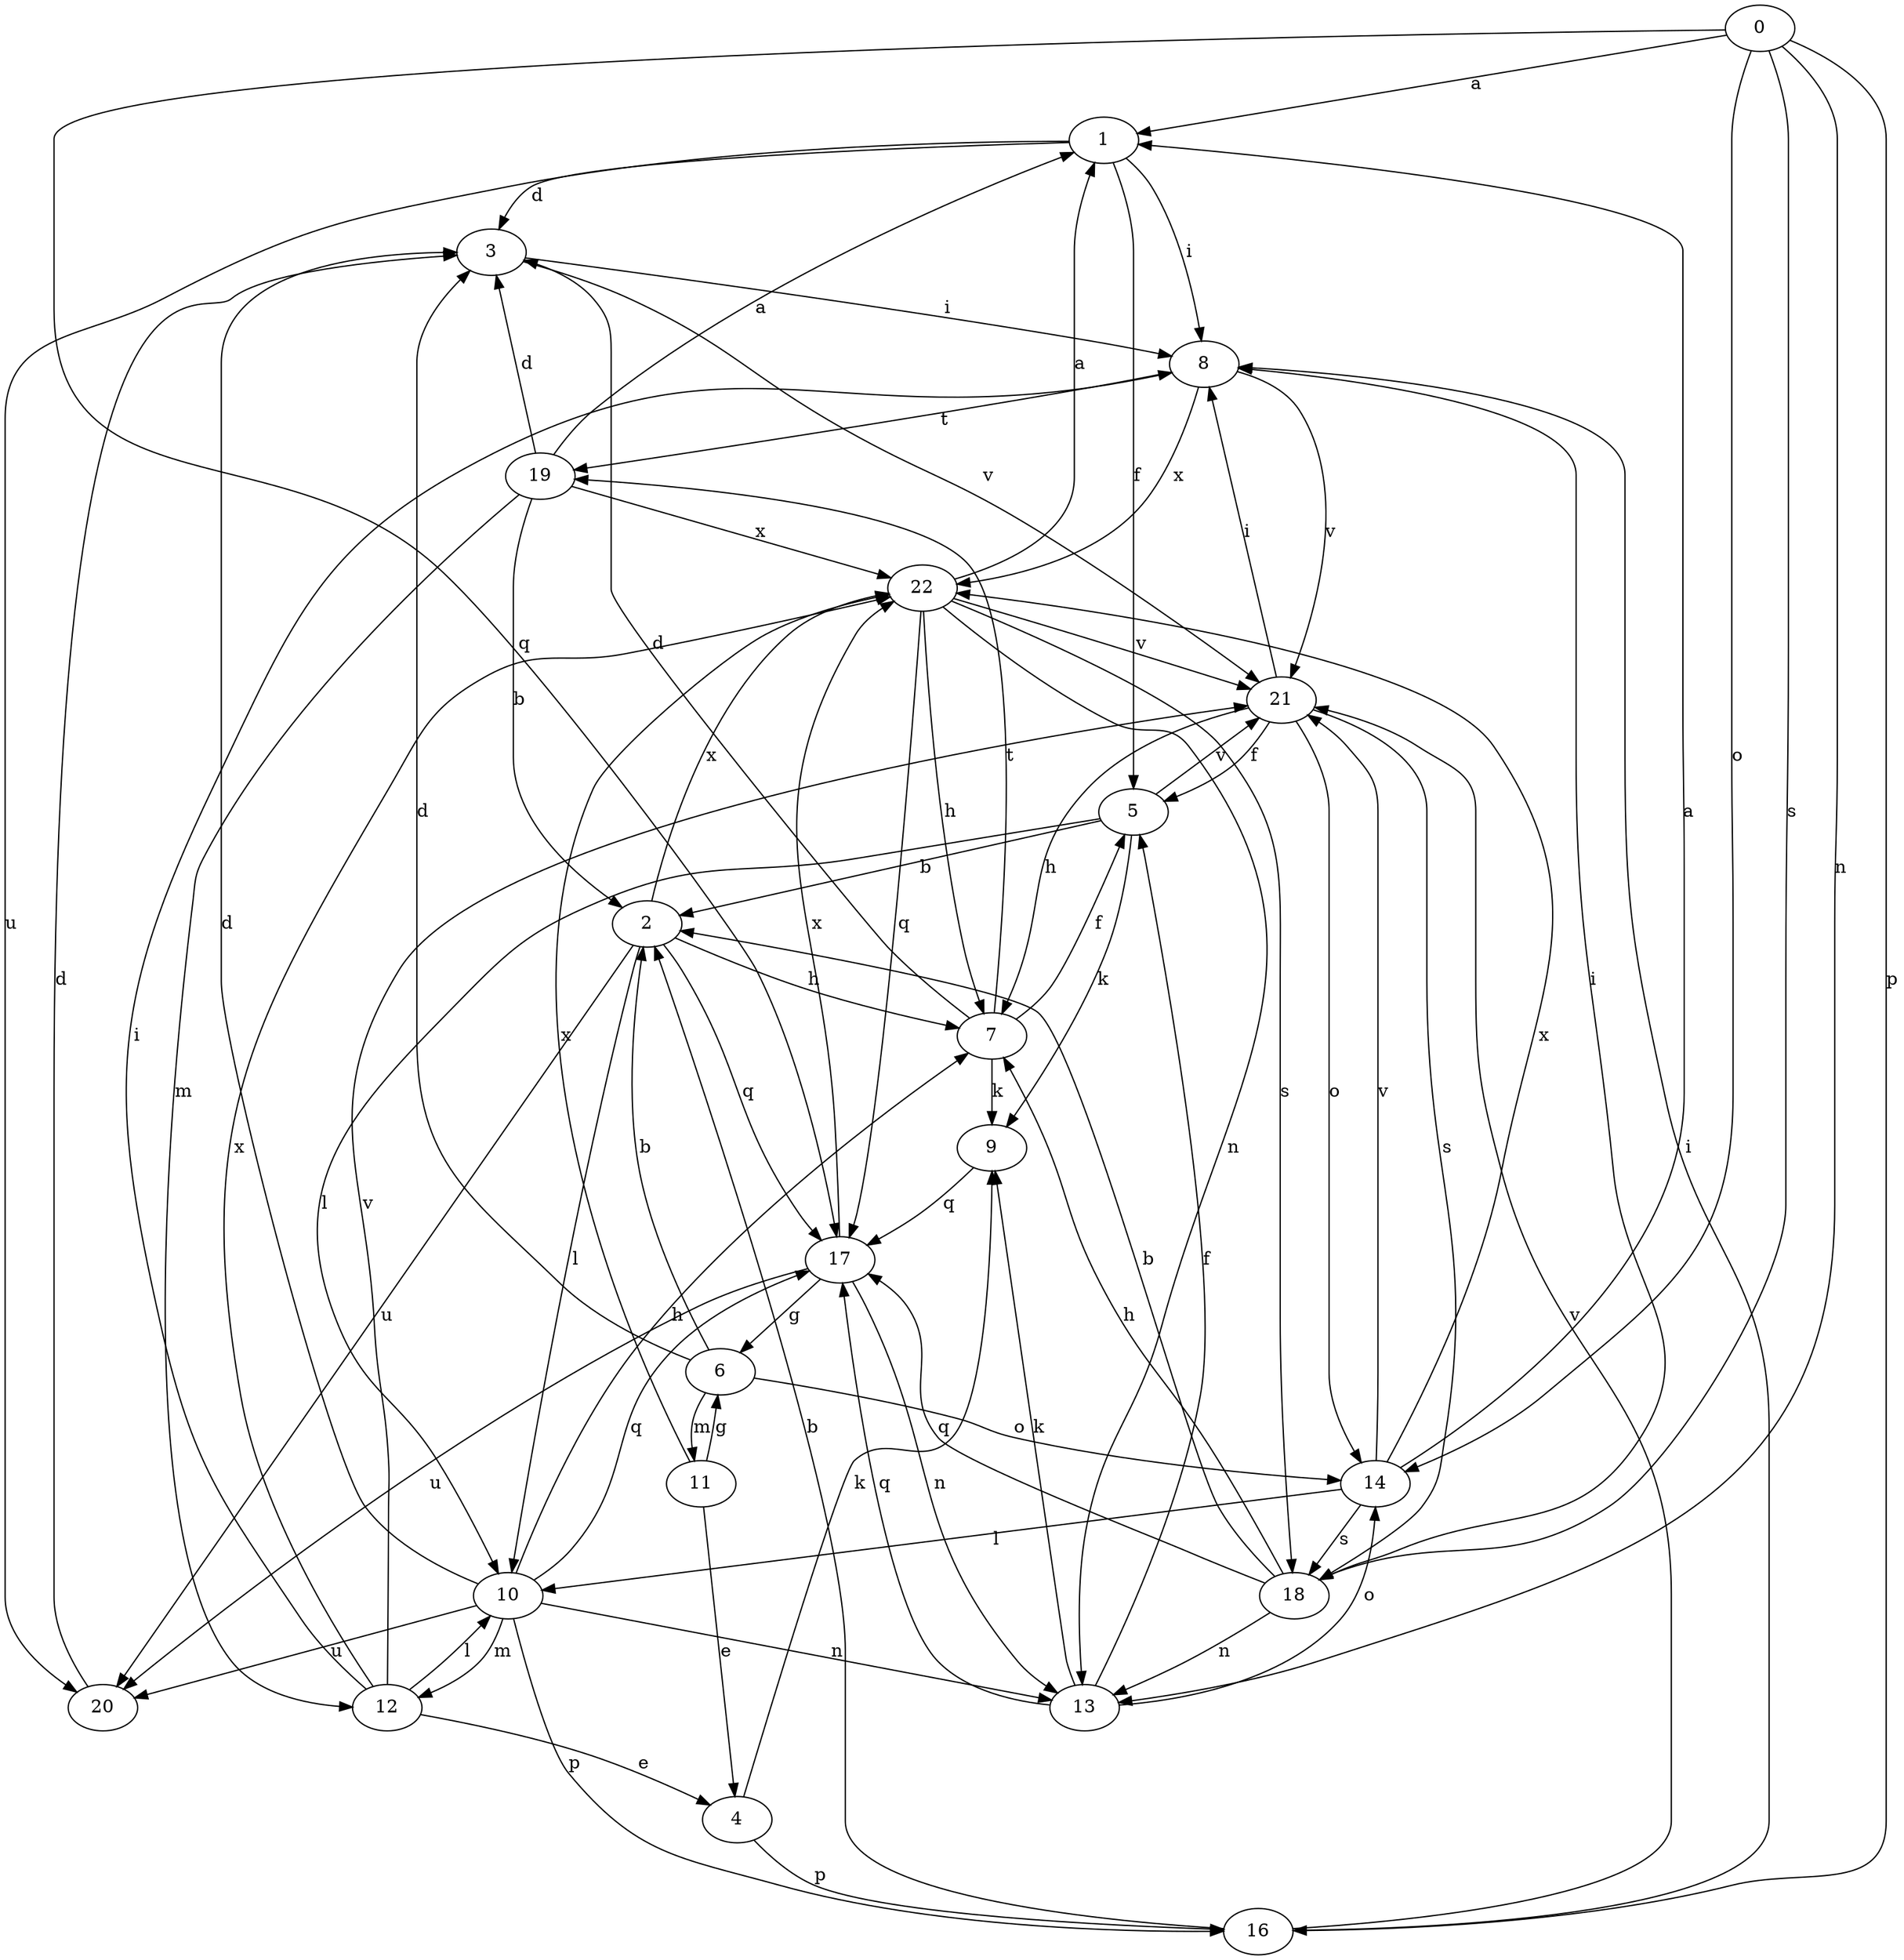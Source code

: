 strict digraph  {
0;
1;
2;
3;
4;
5;
6;
7;
8;
9;
10;
11;
12;
13;
14;
16;
17;
18;
19;
20;
21;
22;
0 -> 1  [label=a];
0 -> 13  [label=n];
0 -> 14  [label=o];
0 -> 16  [label=p];
0 -> 17  [label=q];
0 -> 18  [label=s];
1 -> 3  [label=d];
1 -> 5  [label=f];
1 -> 8  [label=i];
1 -> 20  [label=u];
2 -> 7  [label=h];
2 -> 10  [label=l];
2 -> 17  [label=q];
2 -> 20  [label=u];
2 -> 22  [label=x];
3 -> 8  [label=i];
3 -> 21  [label=v];
4 -> 9  [label=k];
4 -> 16  [label=p];
5 -> 2  [label=b];
5 -> 9  [label=k];
5 -> 10  [label=l];
5 -> 21  [label=v];
6 -> 2  [label=b];
6 -> 3  [label=d];
6 -> 11  [label=m];
6 -> 14  [label=o];
7 -> 3  [label=d];
7 -> 5  [label=f];
7 -> 9  [label=k];
7 -> 19  [label=t];
8 -> 19  [label=t];
8 -> 21  [label=v];
8 -> 22  [label=x];
9 -> 17  [label=q];
10 -> 3  [label=d];
10 -> 7  [label=h];
10 -> 12  [label=m];
10 -> 13  [label=n];
10 -> 16  [label=p];
10 -> 17  [label=q];
10 -> 20  [label=u];
11 -> 4  [label=e];
11 -> 6  [label=g];
11 -> 22  [label=x];
12 -> 4  [label=e];
12 -> 8  [label=i];
12 -> 10  [label=l];
12 -> 21  [label=v];
12 -> 22  [label=x];
13 -> 5  [label=f];
13 -> 9  [label=k];
13 -> 14  [label=o];
13 -> 17  [label=q];
14 -> 1  [label=a];
14 -> 10  [label=l];
14 -> 18  [label=s];
14 -> 21  [label=v];
14 -> 22  [label=x];
16 -> 2  [label=b];
16 -> 8  [label=i];
16 -> 21  [label=v];
17 -> 6  [label=g];
17 -> 13  [label=n];
17 -> 20  [label=u];
17 -> 22  [label=x];
18 -> 2  [label=b];
18 -> 7  [label=h];
18 -> 8  [label=i];
18 -> 13  [label=n];
18 -> 17  [label=q];
19 -> 1  [label=a];
19 -> 2  [label=b];
19 -> 3  [label=d];
19 -> 12  [label=m];
19 -> 22  [label=x];
20 -> 3  [label=d];
21 -> 5  [label=f];
21 -> 7  [label=h];
21 -> 8  [label=i];
21 -> 14  [label=o];
21 -> 18  [label=s];
22 -> 1  [label=a];
22 -> 7  [label=h];
22 -> 13  [label=n];
22 -> 17  [label=q];
22 -> 18  [label=s];
22 -> 21  [label=v];
}
